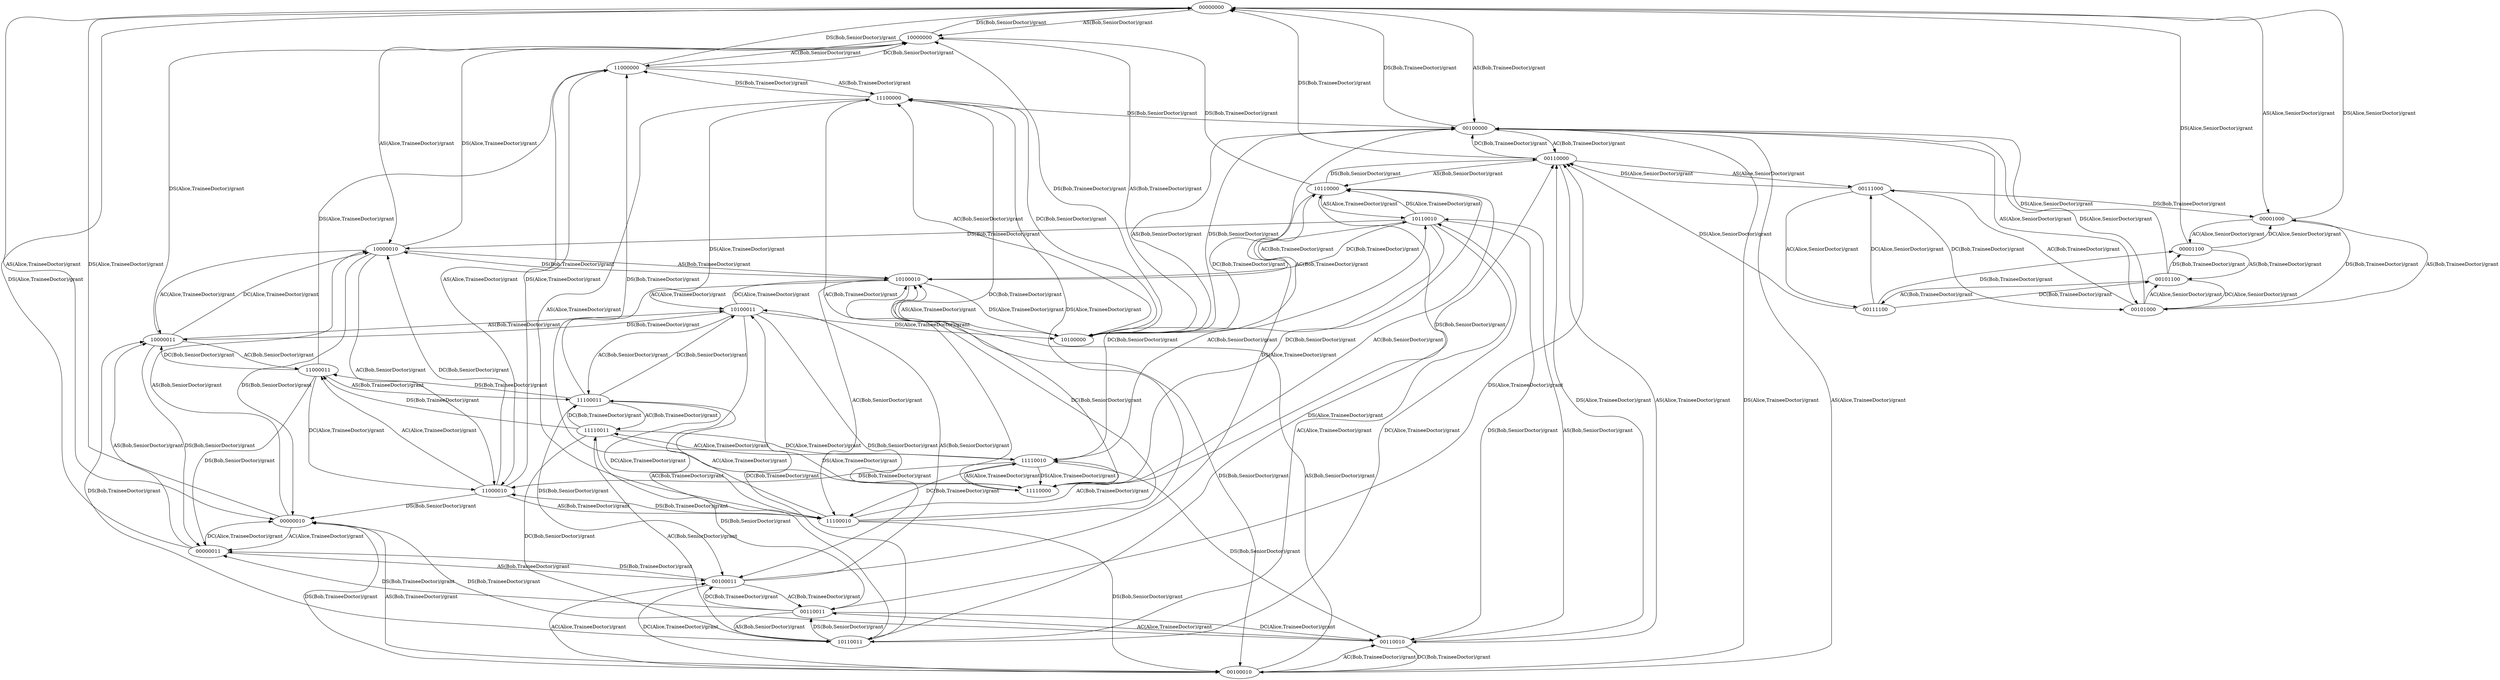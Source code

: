 digraph rbac2Fsm {
  00000000 -> 10000000 [ label ="AS(Bob,SeniorDoctor)/grant"];
  00000000 -> 00001000 [ label ="AS(Alice,SeniorDoctor)/grant"];
  00000000 -> 00100000 [ label ="AS(Bob,TraineeDoctor)/grant"];
  00000000 -> 00000010 [ label ="AS(Alice,TraineeDoctor)/grant"];
  00000010 -> 10000010 [ label ="AS(Bob,SeniorDoctor)/grant"];
  00100000 -> 10100000 [ label ="AS(Bob,SeniorDoctor)/grant"];
  10000000 -> 00000000 [ label ="DS(Bob,SeniorDoctor)/grant"];
  10000000 -> 11000000 [ label ="AC(Bob,SeniorDoctor)/grant"];
  00000010 -> 00100010 [ label ="AS(Bob,TraineeDoctor)/grant"];
  00100000 -> 00101000 [ label ="AS(Alice,SeniorDoctor)/grant"];
  00100000 -> 00000000 [ label ="DS(Bob,TraineeDoctor)/grant"];
  10000000 -> 10100000 [ label ="AS(Bob,TraineeDoctor)/grant"];
  10000000 -> 10000010 [ label ="AS(Alice,TraineeDoctor)/grant"];
  00100000 -> 00110000 [ label ="AC(Bob,TraineeDoctor)/grant"];
  00001000 -> 00000000 [ label ="DS(Alice,SeniorDoctor)/grant"];
  00000010 -> 00000000 [ label ="DS(Alice,TraineeDoctor)/grant"];
  00001000 -> 00001100 [ label ="AC(Alice,SeniorDoctor)/grant"];
  00000010 -> 00000011 [ label ="AC(Alice,TraineeDoctor)/grant"];
  00100000 -> 00100010 [ label ="AS(Alice,TraineeDoctor)/grant"];
  00001000 -> 00101000 [ label ="AS(Bob,TraineeDoctor)/grant"];
  10000010 -> 00000010 [ label ="DS(Bob,SeniorDoctor)/grant"];
  10000010 -> 11000010 [ label ="AC(Bob,SeniorDoctor)/grant"];
  00000011 -> 10000011 [ label ="AS(Bob,SeniorDoctor)/grant"];
  11000000 -> 00000000 [ label ="DS(Bob,SeniorDoctor)/grant"];
  00100010 -> 10100010 [ label ="AS(Bob,SeniorDoctor)/grant"];
  10100000 -> 00100000 [ label ="DS(Bob,SeniorDoctor)/grant"];
  00101000 -> 00100000 [ label ="DS(Alice,SeniorDoctor)/grant"];
  10100000 -> 11100000 [ label ="AC(Bob,SeniorDoctor)/grant"];
  00001100 -> 00000000 [ label ="DS(Alice,SeniorDoctor)/grant"];
  00101000 -> 00101100 [ label ="AC(Alice,SeniorDoctor)/grant"];
  11000000 -> 10000000 [ label ="DC(Bob,SeniorDoctor)/grant"];
  00110000 -> 10110000 [ label ="AS(Bob,SeniorDoctor)/grant"];
  00001100 -> 00001000 [ label ="DC(Alice,SeniorDoctor)/grant"];
  00001100 -> 00101100 [ label ="AS(Bob,TraineeDoctor)/grant"];
  11000000 -> 11100000 [ label ="AS(Bob,TraineeDoctor)/grant"];
  00100010 -> 00000010 [ label ="DS(Bob,TraineeDoctor)/grant"];
  00100010 -> 00110010 [ label ="AC(Bob,TraineeDoctor)/grant"];
  00101000 -> 00001000 [ label ="DS(Bob,TraineeDoctor)/grant"];
  11000000 -> 11000010 [ label ="AS(Alice,TraineeDoctor)/grant"];
  00101000 -> 00111000 [ label ="AC(Bob,TraineeDoctor)/grant"];
  00110000 -> 00111000 [ label ="AS(Alice,SeniorDoctor)/grant"];
  00000011 -> 00100011 [ label ="AS(Bob,TraineeDoctor)/grant"];
  00000011 -> 00000000 [ label ="DS(Alice,TraineeDoctor)/grant"];
  10100000 -> 10000000 [ label ="DS(Bob,TraineeDoctor)/grant"];
  00000011 -> 00000010 [ label ="DC(Alice,TraineeDoctor)/grant"];
  10100000 -> 10110000 [ label ="AC(Bob,TraineeDoctor)/grant"];
  00100010 -> 00100000 [ label ="DS(Alice,TraineeDoctor)/grant"];
  10000010 -> 10100010 [ label ="AS(Bob,TraineeDoctor)/grant"];
  00110000 -> 00000000 [ label ="DS(Bob,TraineeDoctor)/grant"];
  10000010 -> 10000000 [ label ="DS(Alice,TraineeDoctor)/grant"];
  00100010 -> 00100011 [ label ="AC(Alice,TraineeDoctor)/grant"];
  10100000 -> 10100010 [ label ="AS(Alice,TraineeDoctor)/grant"];
  10000010 -> 10000011 [ label ="AC(Alice,TraineeDoctor)/grant"];
  00110000 -> 00100000 [ label ="DC(Bob,TraineeDoctor)/grant"];
  00110000 -> 00110010 [ label ="AS(Alice,TraineeDoctor)/grant"];
  10100010 -> 00100010 [ label ="DS(Bob,SeniorDoctor)/grant"];
  10100010 -> 11100010 [ label ="AC(Bob,SeniorDoctor)/grant"];
  11100000 -> 00100000 [ label ="DS(Bob,SeniorDoctor)/grant"];
  11000010 -> 00000010 [ label ="DS(Bob,SeniorDoctor)/grant"];
  10000011 -> 00000011 [ label ="DS(Bob,SeniorDoctor)/grant"];
  10000011 -> 11000011 [ label ="AC(Bob,SeniorDoctor)/grant"];
  00101100 -> 00100000 [ label ="DS(Alice,SeniorDoctor)/grant"];
  10110000 -> 00110000 [ label ="DS(Bob,SeniorDoctor)/grant"];
  10110000 -> 11110000 [ label ="AC(Bob,SeniorDoctor)/grant"];
  11100000 -> 10100000 [ label ="DC(Bob,SeniorDoctor)/grant"];
  00110010 -> 10110010 [ label ="AS(Bob,SeniorDoctor)/grant"];
  11000010 -> 10000010 [ label ="DC(Bob,SeniorDoctor)/grant"];
  11100000 -> 11000000 [ label ="DS(Bob,TraineeDoctor)/grant"];
  11100000 -> 11110000 [ label ="AC(Bob,TraineeDoctor)/grant"];
  11000010 -> 11100010 [ label ="AS(Bob,TraineeDoctor)/grant"];
  10000011 -> 10100011 [ label ="AS(Bob,TraineeDoctor)/grant"];
  00101100 -> 00101000 [ label ="DC(Alice,SeniorDoctor)/grant"];
  10000011 -> 10000000 [ label ="DS(Alice,TraineeDoctor)/grant"];
  10000011 -> 10000010 [ label ="DC(Alice,TraineeDoctor)/grant"];
  10110000 -> 10000000 [ label ="DS(Bob,TraineeDoctor)/grant"];
  10100010 -> 10000010 [ label ="DS(Bob,TraineeDoctor)/grant"];
  11100000 -> 11100010 [ label ="AS(Alice,TraineeDoctor)/grant"];
  10100010 -> 10110010 [ label ="AC(Bob,TraineeDoctor)/grant"];
  10110000 -> 10100000 [ label ="DC(Bob,TraineeDoctor)/grant"];
  00111000 -> 00110000 [ label ="DS(Alice,SeniorDoctor)/grant"];
  00111000 -> 00111100 [ label ="AC(Alice,SeniorDoctor)/grant"];
  10110000 -> 10110010 [ label ="AS(Alice,TraineeDoctor)/grant"];
  00110010 -> 00000010 [ label ="DS(Bob,TraineeDoctor)/grant"];
  00101100 -> 00001100 [ label ="DS(Bob,TraineeDoctor)/grant"];
  00111000 -> 00001000 [ label ="DS(Bob,TraineeDoctor)/grant"];
  10100010 -> 10100000 [ label ="DS(Alice,TraineeDoctor)/grant"];
  00101100 -> 00111100 [ label ="AC(Bob,TraineeDoctor)/grant"];
  11000010 -> 11000000 [ label ="DS(Alice,TraineeDoctor)/grant"];
  00110010 -> 00100010 [ label ="DC(Bob,TraineeDoctor)/grant"];
  10100010 -> 10100011 [ label ="AC(Alice,TraineeDoctor)/grant"];
  00111000 -> 00101000 [ label ="DC(Bob,TraineeDoctor)/grant"];
  00110010 -> 00110000 [ label ="DS(Alice,TraineeDoctor)/grant"];
  11000010 -> 11000011 [ label ="AC(Alice,TraineeDoctor)/grant"];
  00110010 -> 00110011 [ label ="AC(Alice,TraineeDoctor)/grant"];
  00100011 -> 10100011 [ label ="AS(Bob,SeniorDoctor)/grant"];
  00100011 -> 00000011 [ label ="DS(Bob,TraineeDoctor)/grant"];
  00100011 -> 00110011 [ label ="AC(Bob,TraineeDoctor)/grant"];
  00100011 -> 00100000 [ label ="DS(Alice,TraineeDoctor)/grant"];
  00100011 -> 00100010 [ label ="DC(Alice,TraineeDoctor)/grant"];
  00110011 -> 10110011 [ label ="AS(Bob,SeniorDoctor)/grant"];
  10110010 -> 00110010 [ label ="DS(Bob,SeniorDoctor)/grant"];
  11100010 -> 00100010 [ label ="DS(Bob,SeniorDoctor)/grant"];
  10100011 -> 00100011 [ label ="DS(Bob,SeniorDoctor)/grant"];
  10110010 -> 11110010 [ label ="AC(Bob,SeniorDoctor)/grant"];
  10100011 -> 11100011 [ label ="AC(Bob,SeniorDoctor)/grant"];
  11110000 -> 00110000 [ label ="DS(Bob,SeniorDoctor)/grant"];
  11110000 -> 10110000 [ label ="DC(Bob,SeniorDoctor)/grant"];
  11100010 -> 10100010 [ label ="DC(Bob,SeniorDoctor)/grant"];
  11000011 -> 00000011 [ label ="DS(Bob,SeniorDoctor)/grant"];
  11000011 -> 10000011 [ label ="DC(Bob,SeniorDoctor)/grant"];
  00110011 -> 00000011 [ label ="DS(Bob,TraineeDoctor)/grant"];
  10110010 -> 10000010 [ label ="DS(Bob,TraineeDoctor)/grant"];
  00110011 -> 00100011 [ label ="DC(Bob,TraineeDoctor)/grant"];
  00110011 -> 00110000 [ label ="DS(Alice,TraineeDoctor)/grant"];
  11000011 -> 11100011 [ label ="AS(Bob,TraineeDoctor)/grant"];
  11110000 -> 11000000 [ label ="DS(Bob,TraineeDoctor)/grant"];
  11110000 -> 11100000 [ label ="DC(Bob,TraineeDoctor)/grant"];
  11110000 -> 11110010 [ label ="AS(Alice,TraineeDoctor)/grant"];
  10110010 -> 10100010 [ label ="DC(Bob,TraineeDoctor)/grant"];
  10110010 -> 10110000 [ label ="DS(Alice,TraineeDoctor)/grant"];
  11000011 -> 11000000 [ label ="DS(Alice,TraineeDoctor)/grant"];
  00111100 -> 00110000 [ label ="DS(Alice,SeniorDoctor)/grant"];
  10100011 -> 10000011 [ label ="DS(Bob,TraineeDoctor)/grant"];
  00110011 -> 00110010 [ label ="DC(Alice,TraineeDoctor)/grant"];
  10110010 -> 10110011 [ label ="AC(Alice,TraineeDoctor)/grant"];
  11000011 -> 11000010 [ label ="DC(Alice,TraineeDoctor)/grant"];
  10100011 -> 10110011 [ label ="AC(Bob,TraineeDoctor)/grant"];
  11100010 -> 11000010 [ label ="DS(Bob,TraineeDoctor)/grant"];
  11100010 -> 11110010 [ label ="AC(Bob,TraineeDoctor)/grant"];
  00111100 -> 00111000 [ label ="DC(Alice,SeniorDoctor)/grant"];
  11100010 -> 11100000 [ label ="DS(Alice,TraineeDoctor)/grant"];
  10100011 -> 10100000 [ label ="DS(Alice,TraineeDoctor)/grant"];
  00111100 -> 00001100 [ label ="DS(Bob,TraineeDoctor)/grant"];
  11100010 -> 11100011 [ label ="AC(Alice,TraineeDoctor)/grant"];
  10100011 -> 10100010 [ label ="DC(Alice,TraineeDoctor)/grant"];
  00111100 -> 00101100 [ label ="DC(Bob,TraineeDoctor)/grant"];
  11110010 -> 00110010 [ label ="DS(Bob,SeniorDoctor)/grant"];
  10110011 -> 00110011 [ label ="DS(Bob,SeniorDoctor)/grant"];
  10110011 -> 11110011 [ label ="AC(Bob,SeniorDoctor)/grant"];
  11100011 -> 00100011 [ label ="DS(Bob,SeniorDoctor)/grant"];
  11110010 -> 10110010 [ label ="DC(Bob,SeniorDoctor)/grant"];
  11100011 -> 10100011 [ label ="DC(Bob,SeniorDoctor)/grant"];
  11110010 -> 11000010 [ label ="DS(Bob,TraineeDoctor)/grant"];
  10110011 -> 10000011 [ label ="DS(Bob,TraineeDoctor)/grant"];
  11110010 -> 11100010 [ label ="DC(Bob,TraineeDoctor)/grant"];
  10110011 -> 10100011 [ label ="DC(Bob,TraineeDoctor)/grant"];
  11110010 -> 11110000 [ label ="DS(Alice,TraineeDoctor)/grant"];
  10110011 -> 10110000 [ label ="DS(Alice,TraineeDoctor)/grant"];
  11100011 -> 11000011 [ label ="DS(Bob,TraineeDoctor)/grant"];
  11110010 -> 11110011 [ label ="AC(Alice,TraineeDoctor)/grant"];
  11100011 -> 11110011 [ label ="AC(Bob,TraineeDoctor)/grant"];
  10110011 -> 10110010 [ label ="DC(Alice,TraineeDoctor)/grant"];
  11100011 -> 11100000 [ label ="DS(Alice,TraineeDoctor)/grant"];
  11100011 -> 11100010 [ label ="DC(Alice,TraineeDoctor)/grant"];
  11110011 -> 00110011 [ label ="DS(Bob,SeniorDoctor)/grant"];
  11110011 -> 10110011 [ label ="DC(Bob,SeniorDoctor)/grant"];
  11110011 -> 11000011 [ label ="DS(Bob,TraineeDoctor)/grant"];
  11110011 -> 11100011 [ label ="DC(Bob,TraineeDoctor)/grant"];
  11110011 -> 11110000 [ label ="DS(Alice,TraineeDoctor)/grant"];
  11110011 -> 11110010 [ label ="DC(Alice,TraineeDoctor)/grant"];
}
